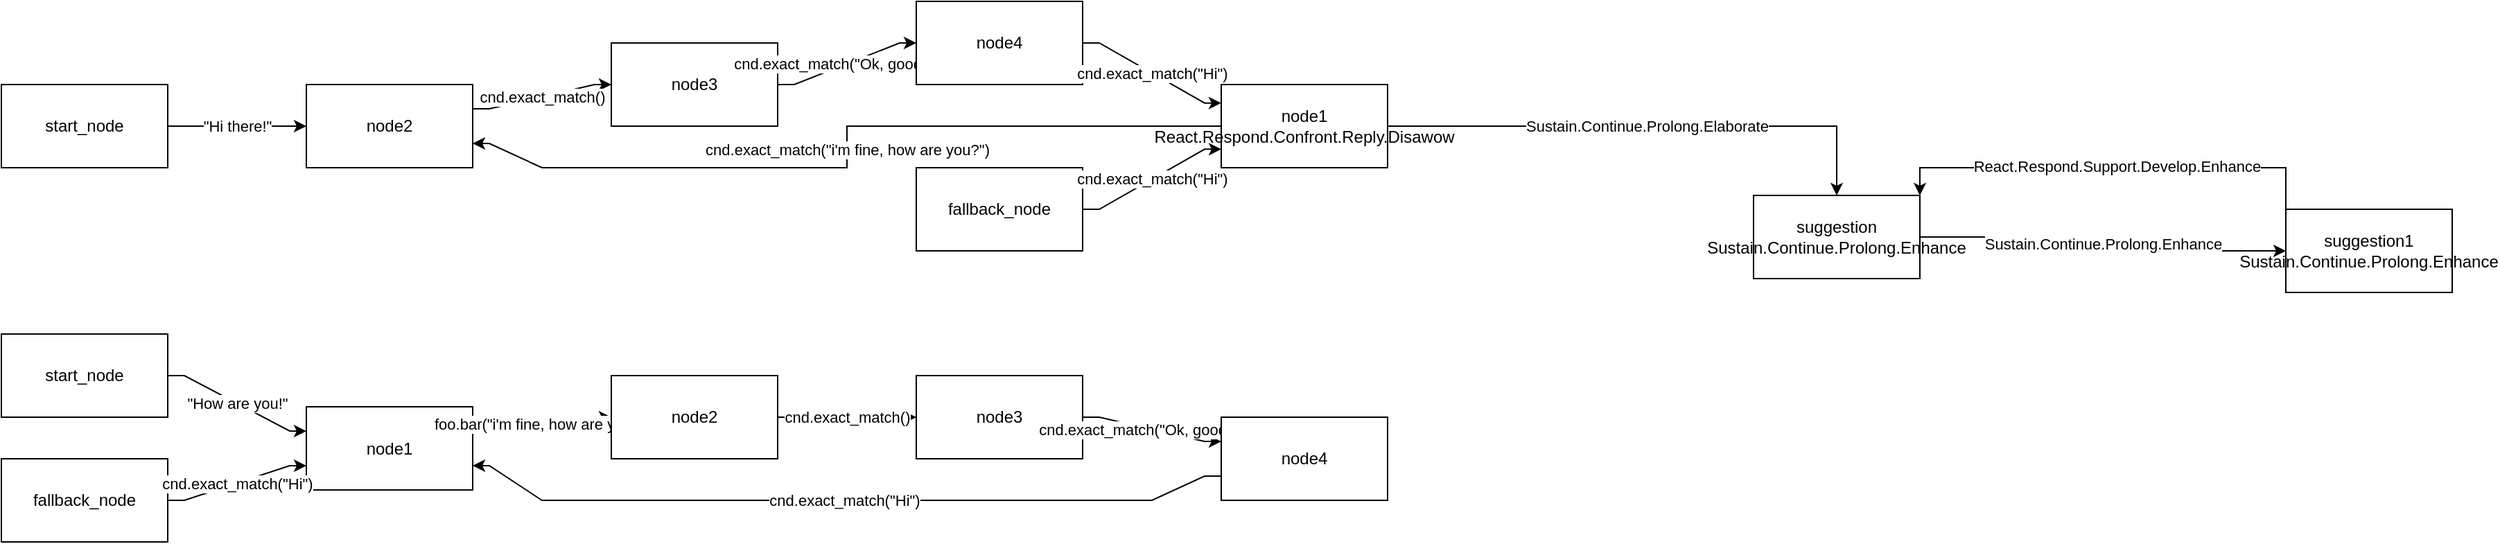 <mxfile scale="1" border="0">
    <diagram id="Zmxvd3M=" name="Page-1">
        <mxGraphModel dx="471" dy="610" grid="1" gridSize="10" guides="1" tooltips="1" connect="1" arrows="1" fold="1" page="1" pageScale="1" pageWidth="827" pageHeight="1169" math="0" shadow="0">
            <root>
                <mxCell id="0"/>
                <mxCell id="2" value="flows" parent="0" flows_name="flows"/>
                <UserObject label="start_node" flow="greeting_flow" data_from_form="{&quot;node_title&quot;: &quot;start_node&quot;, &quot;sfc&quot;: &quot;&quot;}" response="" processing="{3: ['preproc1', 'preproc2']}" id="5">
                    <mxCell style="rounded=0;whiteSpace=wrap;html=1;" parent="2" vertex="1">
                        <mxGeometry y="60" width="120" height="60" as="geometry"/>
                    </mxCell>
                </UserObject>
                <mxCell id="4" value="&quot;Hi there!&quot;" style="edgeStyle=orthogonalEdgeStyle;rounded=0;orthogonalLoop=1;jettySize=auto;html=1;noEdgeStyle=1;orthogonal=1;" parent="2" source="5" target="9" flow="greeting_flow" edge="1">
                    <mxGeometry relative="1" as="geometry">
                        <Array as="points">
                            <mxPoint x="132" y="90"/>
                            <mxPoint x="208" y="90"/>
                        </Array>
                    </mxGeometry>
                </mxCell>
                <UserObject label="node1 React.Respond.Confront.Reply.Disawow" flow="greeting_flow" data_from_form="{&quot;node_title&quot;:&quot;node1&quot;,&quot;sfc&quot;:&quot;React.Respond.Confront.Reply.Disawow&quot;}" response="Hi, how are you?" processing="{}" id="7">
                    <mxCell style="rounded=0;whiteSpace=wrap;html=1;" parent="2" vertex="1">
                        <mxGeometry x="880" y="60" width="120" height="60" as="geometry"/>
                    </mxCell>
                </UserObject>
                <mxCell id="6" value="cnd.exact_match(&quot;i'm fine, how are you?&quot;)" style="edgeStyle=orthogonalEdgeStyle;rounded=0;orthogonalLoop=1;jettySize=auto;html=1;noEdgeStyle=1;orthogonal=1;" parent="2" source="7" target="9" flow="greeting_flow" edge="1">
                    <mxGeometry relative="1" as="geometry">
                        <Array as="points">
                            <mxPoint x="866" y="90"/>
                            <mxPoint x="830" y="90"/>
                            <mxPoint x="610" y="90"/>
                            <mxPoint x="610" y="120"/>
                            <mxPoint x="390" y="120"/>
                            <mxPoint x="352" y="102.5"/>
                        </Array>
                    </mxGeometry>
                </mxCell>
                <UserObject label="node2" flow="greeting_flow" data_from_form="{&quot;node_title&quot;: &quot;node2&quot;, &quot;sfc&quot;: &quot;&quot;}" response="Good. What do you want to talk about?" processing="{}" id="9">
                    <mxCell style="rounded=0;whiteSpace=wrap;html=1;" parent="2" vertex="1">
                        <mxGeometry x="220" y="60" width="120" height="60" as="geometry"/>
                    </mxCell>
                </UserObject>
                <mxCell id="8" value="cnd.exact_match()" style="edgeStyle=orthogonalEdgeStyle;rounded=0;orthogonalLoop=1;jettySize=auto;html=1;noEdgeStyle=1;orthogonal=1;" parent="2" source="9" target="11" flow="greeting_flow" edge="1">
                    <mxGeometry relative="1" as="geometry">
                        <Array as="points">
                            <mxPoint x="352" y="77.5"/>
                            <mxPoint x="428" y="60"/>
                        </Array>
                    </mxGeometry>
                </mxCell>
                <UserObject label="node3" flow="greeting_flow" data_from_form="{&quot;node_title&quot;: &quot;node3&quot;, &quot;sfc&quot;: &quot;&quot;}" response="Sorry, I can not talk about music now." processing="{}" id="11">
                    <mxCell style="rounded=0;whiteSpace=wrap;html=1;" parent="2" vertex="1">
                        <mxGeometry x="440" y="30" width="120" height="60" as="geometry"/>
                    </mxCell>
                </UserObject>
                <mxCell id="10" value="cnd.exact_match(&quot;Ok, goodbye.&quot;)" style="edgeStyle=orthogonalEdgeStyle;rounded=0;orthogonalLoop=1;jettySize=auto;html=1;noEdgeStyle=1;orthogonal=1;" parent="2" source="11" target="13" flow="greeting_flow" edge="1">
                    <mxGeometry relative="1" as="geometry">
                        <Array as="points">
                            <mxPoint x="572" y="60"/>
                            <mxPoint x="648" y="30"/>
                        </Array>
                    </mxGeometry>
                </mxCell>
                <UserObject label="node4" flow="greeting_flow" data_from_form="{&quot;node_title&quot;: &quot;node4&quot;, &quot;sfc&quot;: &quot;&quot;}" response="bye" processing="{}" id="13">
                    <mxCell style="rounded=0;whiteSpace=wrap;html=1;" parent="2" vertex="1">
                        <mxGeometry x="660" width="120" height="60" as="geometry"/>
                    </mxCell>
                </UserObject>
                <mxCell id="12" value="cnd.exact_match(&quot;Hi&quot;)" style="edgeStyle=orthogonalEdgeStyle;rounded=0;orthogonalLoop=1;jettySize=auto;html=1;noEdgeStyle=1;orthogonal=1;" parent="2" source="13" target="7" flow="greeting_flow" edge="1">
                    <mxGeometry relative="1" as="geometry">
                        <Array as="points">
                            <mxPoint x="792" y="30"/>
                            <mxPoint x="868" y="73.333"/>
                        </Array>
                    </mxGeometry>
                </mxCell>
                <UserObject label="fallback_node" flow="greeting_flow" data_from_form="{&quot;node_title&quot;: &quot;fallback_node&quot;, &quot;sfc&quot;: &quot;&quot;}" response="Ooops" processing="{}" id="15">
                    <mxCell style="rounded=0;whiteSpace=wrap;html=1;" parent="2" vertex="1">
                        <mxGeometry x="660" y="120" width="120" height="60" as="geometry"/>
                    </mxCell>
                </UserObject>
                <mxCell id="14" value="cnd.exact_match(&quot;Hi&quot;)" style="edgeStyle=orthogonalEdgeStyle;rounded=0;orthogonalLoop=1;jettySize=auto;html=1;noEdgeStyle=1;orthogonal=1;" parent="2" source="15" target="7" flow="greeting_flow" edge="1">
                    <mxGeometry relative="1" as="geometry">
                        <Array as="points">
                            <mxPoint x="792" y="150"/>
                            <mxPoint x="868" y="106.667"/>
                        </Array>
                    </mxGeometry>
                </mxCell>
                <UserObject label="start_node" flow="small_talk_flow" data_from_form="{&quot;node_title&quot;: &quot;start_node&quot;, &quot;sfc&quot;: &quot;&quot;}" response="" processing="{}" id="17">
                    <mxCell style="rounded=0;whiteSpace=wrap;html=1;" parent="2" vertex="1">
                        <mxGeometry y="240" width="120" height="60" as="geometry"/>
                    </mxCell>
                </UserObject>
                <mxCell id="16" value="&quot;How are you!&quot;" style="edgeStyle=orthogonalEdgeStyle;rounded=0;orthogonalLoop=1;jettySize=auto;html=1;noEdgeStyle=1;orthogonal=1;" parent="2" source="17" target="19" flow="small_talk_flow" edge="1">
                    <mxGeometry relative="1" as="geometry">
                        <Array as="points">
                            <mxPoint x="132" y="270"/>
                            <mxPoint x="208" y="310"/>
                        </Array>
                    </mxGeometry>
                </mxCell>
                <UserObject label="node1" flow="small_talk_flow" data_from_form="{&quot;node_title&quot;: &quot;node1&quot;, &quot;sfc&quot;: &quot;&quot;}" response="Hi, how are you?" processing="{}" id="19">
                    <mxCell style="rounded=0;whiteSpace=wrap;html=1;" parent="2" vertex="1">
                        <mxGeometry x="220" y="292.5" width="120" height="60" as="geometry"/>
                    </mxCell>
                </UserObject>
                <mxCell id="18" value="foo.bar(&quot;i'm fine, how are you?&quot;)" style="edgeStyle=orthogonalEdgeStyle;rounded=0;orthogonalLoop=1;jettySize=auto;html=1;noEdgeStyle=1;orthogonal=1;" parent="2" source="19" target="21" flow="small_talk_flow" edge="1">
                    <mxGeometry relative="1" as="geometry">
                        <Array as="points">
                            <mxPoint x="352" y="310"/>
                            <mxPoint x="428" y="300"/>
                        </Array>
                    </mxGeometry>
                </mxCell>
                <UserObject label="node2" flow="small_talk_flow" data_from_form="{&quot;node_title&quot;: &quot;node2&quot;, &quot;sfc&quot;: &quot;&quot;}" response="Good. What do you want to talk about?" processing="{}" id="21">
                    <mxCell style="rounded=0;whiteSpace=wrap;html=1;" parent="2" vertex="1">
                        <mxGeometry x="440" y="270" width="120" height="60" as="geometry"/>
                    </mxCell>
                </UserObject>
                <mxCell id="20" value="cnd.exact_match()" style="edgeStyle=orthogonalEdgeStyle;rounded=0;orthogonalLoop=1;jettySize=auto;html=1;noEdgeStyle=1;orthogonal=1;" parent="2" source="21" target="23" flow="small_talk_flow" edge="1">
                    <mxGeometry relative="1" as="geometry">
                        <Array as="points">
                            <mxPoint x="572" y="300"/>
                            <mxPoint x="648" y="300"/>
                        </Array>
                    </mxGeometry>
                </mxCell>
                <UserObject label="node3" flow="small_talk_flow" data_from_form="{&quot;node_title&quot;: &quot;node3&quot;, &quot;sfc&quot;: &quot;&quot;}" response="Sorry, I can not talk about music now." processing="{}" id="23">
                    <mxCell style="rounded=0;whiteSpace=wrap;html=1;" parent="2" vertex="1">
                        <mxGeometry x="660" y="270" width="120" height="60" as="geometry"/>
                    </mxCell>
                </UserObject>
                <mxCell id="22" value="cnd.exact_match(&quot;Ok, goodbye.&quot;)" style="edgeStyle=orthogonalEdgeStyle;rounded=0;orthogonalLoop=1;jettySize=auto;html=1;noEdgeStyle=1;orthogonal=1;" parent="2" source="23" target="25" flow="small_talk_flow" edge="1">
                    <mxGeometry relative="1" as="geometry">
                        <Array as="points">
                            <mxPoint x="792" y="300"/>
                            <mxPoint x="868" y="317.5"/>
                        </Array>
                    </mxGeometry>
                </mxCell>
                <UserObject label="node4" flow="small_talk_flow" data_from_form="{&quot;node_title&quot;: &quot;node4&quot;, &quot;sfc&quot;: &quot;&quot;}" response="bye" processing="{}" id="25">
                    <mxCell style="rounded=0;whiteSpace=wrap;html=1;" parent="2" vertex="1">
                        <mxGeometry x="880" y="300" width="120" height="60" as="geometry"/>
                    </mxCell>
                </UserObject>
                <mxCell id="24" value="cnd.exact_match(&quot;Hi&quot;)" style="edgeStyle=orthogonalEdgeStyle;rounded=0;orthogonalLoop=1;jettySize=auto;html=1;noEdgeStyle=1;orthogonal=1;" parent="2" source="25" target="19" flow="small_talk_flow" edge="1">
                    <mxGeometry relative="1" as="geometry">
                        <Array as="points">
                            <mxPoint x="868" y="342.5"/>
                            <mxPoint x="830" y="360"/>
                            <mxPoint x="610" y="360"/>
                            <mxPoint x="610" y="360"/>
                            <mxPoint x="390" y="360"/>
                            <mxPoint x="352" y="335"/>
                        </Array>
                    </mxGeometry>
                </mxCell>
                <UserObject label="fallback_node" flow="small_talk_flow" data_from_form="{&quot;node_title&quot;: &quot;fallback_node&quot;, &quot;sfc&quot;: &quot;&quot;}" response="Ooops" processing="{}" id="27">
                    <mxCell style="rounded=0;whiteSpace=wrap;html=1;" parent="2" vertex="1">
                        <mxGeometry y="330" width="120" height="60" as="geometry"/>
                    </mxCell>
                </UserObject>
                <mxCell id="26" value="cnd.exact_match(&quot;Hi&quot;)" style="edgeStyle=orthogonalEdgeStyle;rounded=0;orthogonalLoop=1;jettySize=auto;html=1;noEdgeStyle=1;orthogonal=1;" parent="2" source="27" target="19" flow="small_talk_flow" edge="1">
                    <mxGeometry relative="1" as="geometry">
                        <Array as="points">
                            <mxPoint x="132" y="360"/>
                            <mxPoint x="208" y="335"/>
                        </Array>
                    </mxGeometry>
                </mxCell>
                <UserObject label="suggestion Sustain.Continue.Prolong.Enhance" par="7" incsfc="Sustain.Continue.Prolong.Elaborate" incsfcconf="0.20" possible_sfs="[{&quot;sug&quot;:&quot;Sustain.Continue.Prolong.Extend&quot;,&quot;conf&quot;:0.164},{&quot;sug&quot;:&quot;Sustain.Continue.Prolong.Elaborate&quot;,&quot;conf&quot;:0.145},{&quot;sug&quot;:&quot;Sustain.Continue.Prolong.Enhance&quot;,&quot;conf&quot;:0.109},{&quot;sug&quot;:&quot;React.Respond.Support.Register&quot;,&quot;conf&quot;:0.073},{&quot;sug&quot;:&quot;React.Respond.Support.Reply.Agree&quot;,&quot;conf&quot;:0.055}]" data_from_form="{&quot;node_title&quot;:&quot;suggestion&quot;,&quot;sfc&quot;:&quot;Sustain.Continue.Prolong.Enhance 0.11&quot;}" id="31">
                    <mxCell style="rounded=0;whiteSpace=wrap;html=1;dashed=0;" vertex="1" parent="2">
                        <mxGeometry x="1264" y="140" width="120" height="60" as="geometry"/>
                    </mxCell>
                </UserObject>
                <mxCell id="40" value="Sustain.Continue.Prolong.Elaborate" style="edgeStyle=orthogonalEdgeStyle;rounded=0;orthogonalLoop=1;jettySize=auto;html=1;dashed=0;" edge="1" parent="2" source="7" target="31">
                    <mxGeometry relative="1" as="geometry"/>
                </mxCell>
                <mxCell id="54" style="edgeStyle=orthogonalEdgeStyle;rounded=0;orthogonalLoop=1;jettySize=auto;html=1;exitX=0;exitY=0;exitDx=0;exitDy=0;entryX=1;entryY=0;entryDx=0;entryDy=0;" edge="1" parent="2" source="46" target="31">
                    <mxGeometry relative="1" as="geometry"/>
                </mxCell>
                <UserObject label=" React.Respond.Support.Develop.Enhance" data_from_form="{&quot;node_title&quot;:&quot;&quot;,&quot;sfc&quot;:&quot;React.Respond.Support.Develop.Enhance&quot;}" id="57">
                    <mxCell style="edgeLabel;html=1;align=center;verticalAlign=middle;resizable=0;points=[];" vertex="1" connectable="0" parent="54">
                        <mxGeometry x="-0.032" y="-1" relative="1" as="geometry">
                            <mxPoint as="offset"/>
                        </mxGeometry>
                    </mxCell>
                </UserObject>
                <UserObject label="suggestion1 Sustain.Continue.Prolong.Enhance" par="31" incsfc="Sustain.Continue.Prolong.Enhance" incsfcconf="0.20" possible_sfs="[{&quot;sug&quot;:&quot;Sustain.Continue.Prolong.Extend&quot;,&quot;conf&quot;:0.2},{&quot;sug&quot;:&quot;React.Respond.Support.Register&quot;,&quot;conf&quot;:0.2},{&quot;sug&quot;:&quot;Sustain.Continue.Prolong.Enhance&quot;,&quot;conf&quot;:0.2},{&quot;sug&quot;:&quot;Sustain.Continue.Monitor&quot;,&quot;conf&quot;:0.08},{&quot;sug&quot;:&quot;Open.Attend&quot;,&quot;conf&quot;:0.027}]" data_from_form="{&quot;node_title&quot;:&quot;suggestion1&quot;,&quot;sfc&quot;:&quot;Sustain.Continue.Prolong.Enhance 0.20&quot;}" id="46">
                    <mxCell style="rounded=0;whiteSpace=wrap;html=1;dashed=0;" vertex="1" parent="2">
                        <mxGeometry x="1648" y="150" width="120" height="60" as="geometry"/>
                    </mxCell>
                </UserObject>
                <mxCell id="53" value="Sustain.Continue.Prolong.Enhance" style="edgeStyle=orthogonalEdgeStyle;rounded=0;orthogonalLoop=1;jettySize=auto;html=1;dashed=0;" edge="1" parent="2" source="31" target="46">
                    <mxGeometry relative="1" as="geometry"/>
                </mxCell>
                <mxCell id="3" value="Suggestions" parent="0"/>
            </root>
        </mxGraphModel>
    </diagram>
</mxfile>